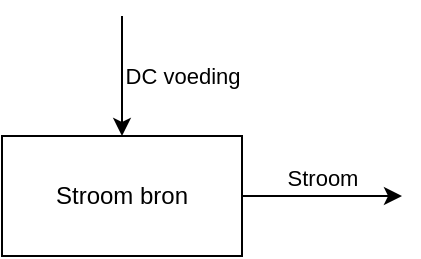 <mxfile version="20.7.4" type="device"><diagram id="6M7opk2wEYAC218wG6Bn" name="Pagina-1"><mxGraphModel dx="709" dy="475" grid="1" gridSize="10" guides="1" tooltips="1" connect="1" arrows="1" fold="1" page="1" pageScale="1" pageWidth="1169" pageHeight="827" math="0" shadow="0"><root><mxCell id="0"/><mxCell id="1" parent="0"/><mxCell id="BhEtteu9S9fC4SzW3brb-4" value="Stroom" style="edgeStyle=orthogonalEdgeStyle;rounded=0;orthogonalLoop=1;jettySize=auto;html=1;" edge="1" parent="1" source="BhEtteu9S9fC4SzW3brb-2"><mxGeometry y="10" relative="1" as="geometry"><mxPoint x="640.0" y="350" as="targetPoint"/><mxPoint as="offset"/></mxGeometry></mxCell><mxCell id="BhEtteu9S9fC4SzW3brb-2" value="Stroom bron" style="rounded=0;whiteSpace=wrap;html=1;" vertex="1" parent="1"><mxGeometry x="440" y="320" width="120" height="60" as="geometry"/></mxCell><mxCell id="BhEtteu9S9fC4SzW3brb-5" value="DC voeding" style="endArrow=classic;html=1;rounded=0;entryX=0.5;entryY=0;entryDx=0;entryDy=0;" edge="1" parent="1" target="BhEtteu9S9fC4SzW3brb-2"><mxGeometry y="30" width="50" height="50" relative="1" as="geometry"><mxPoint x="500" y="260" as="sourcePoint"/><mxPoint x="580" y="310" as="targetPoint"/><mxPoint as="offset"/></mxGeometry></mxCell></root></mxGraphModel></diagram></mxfile>